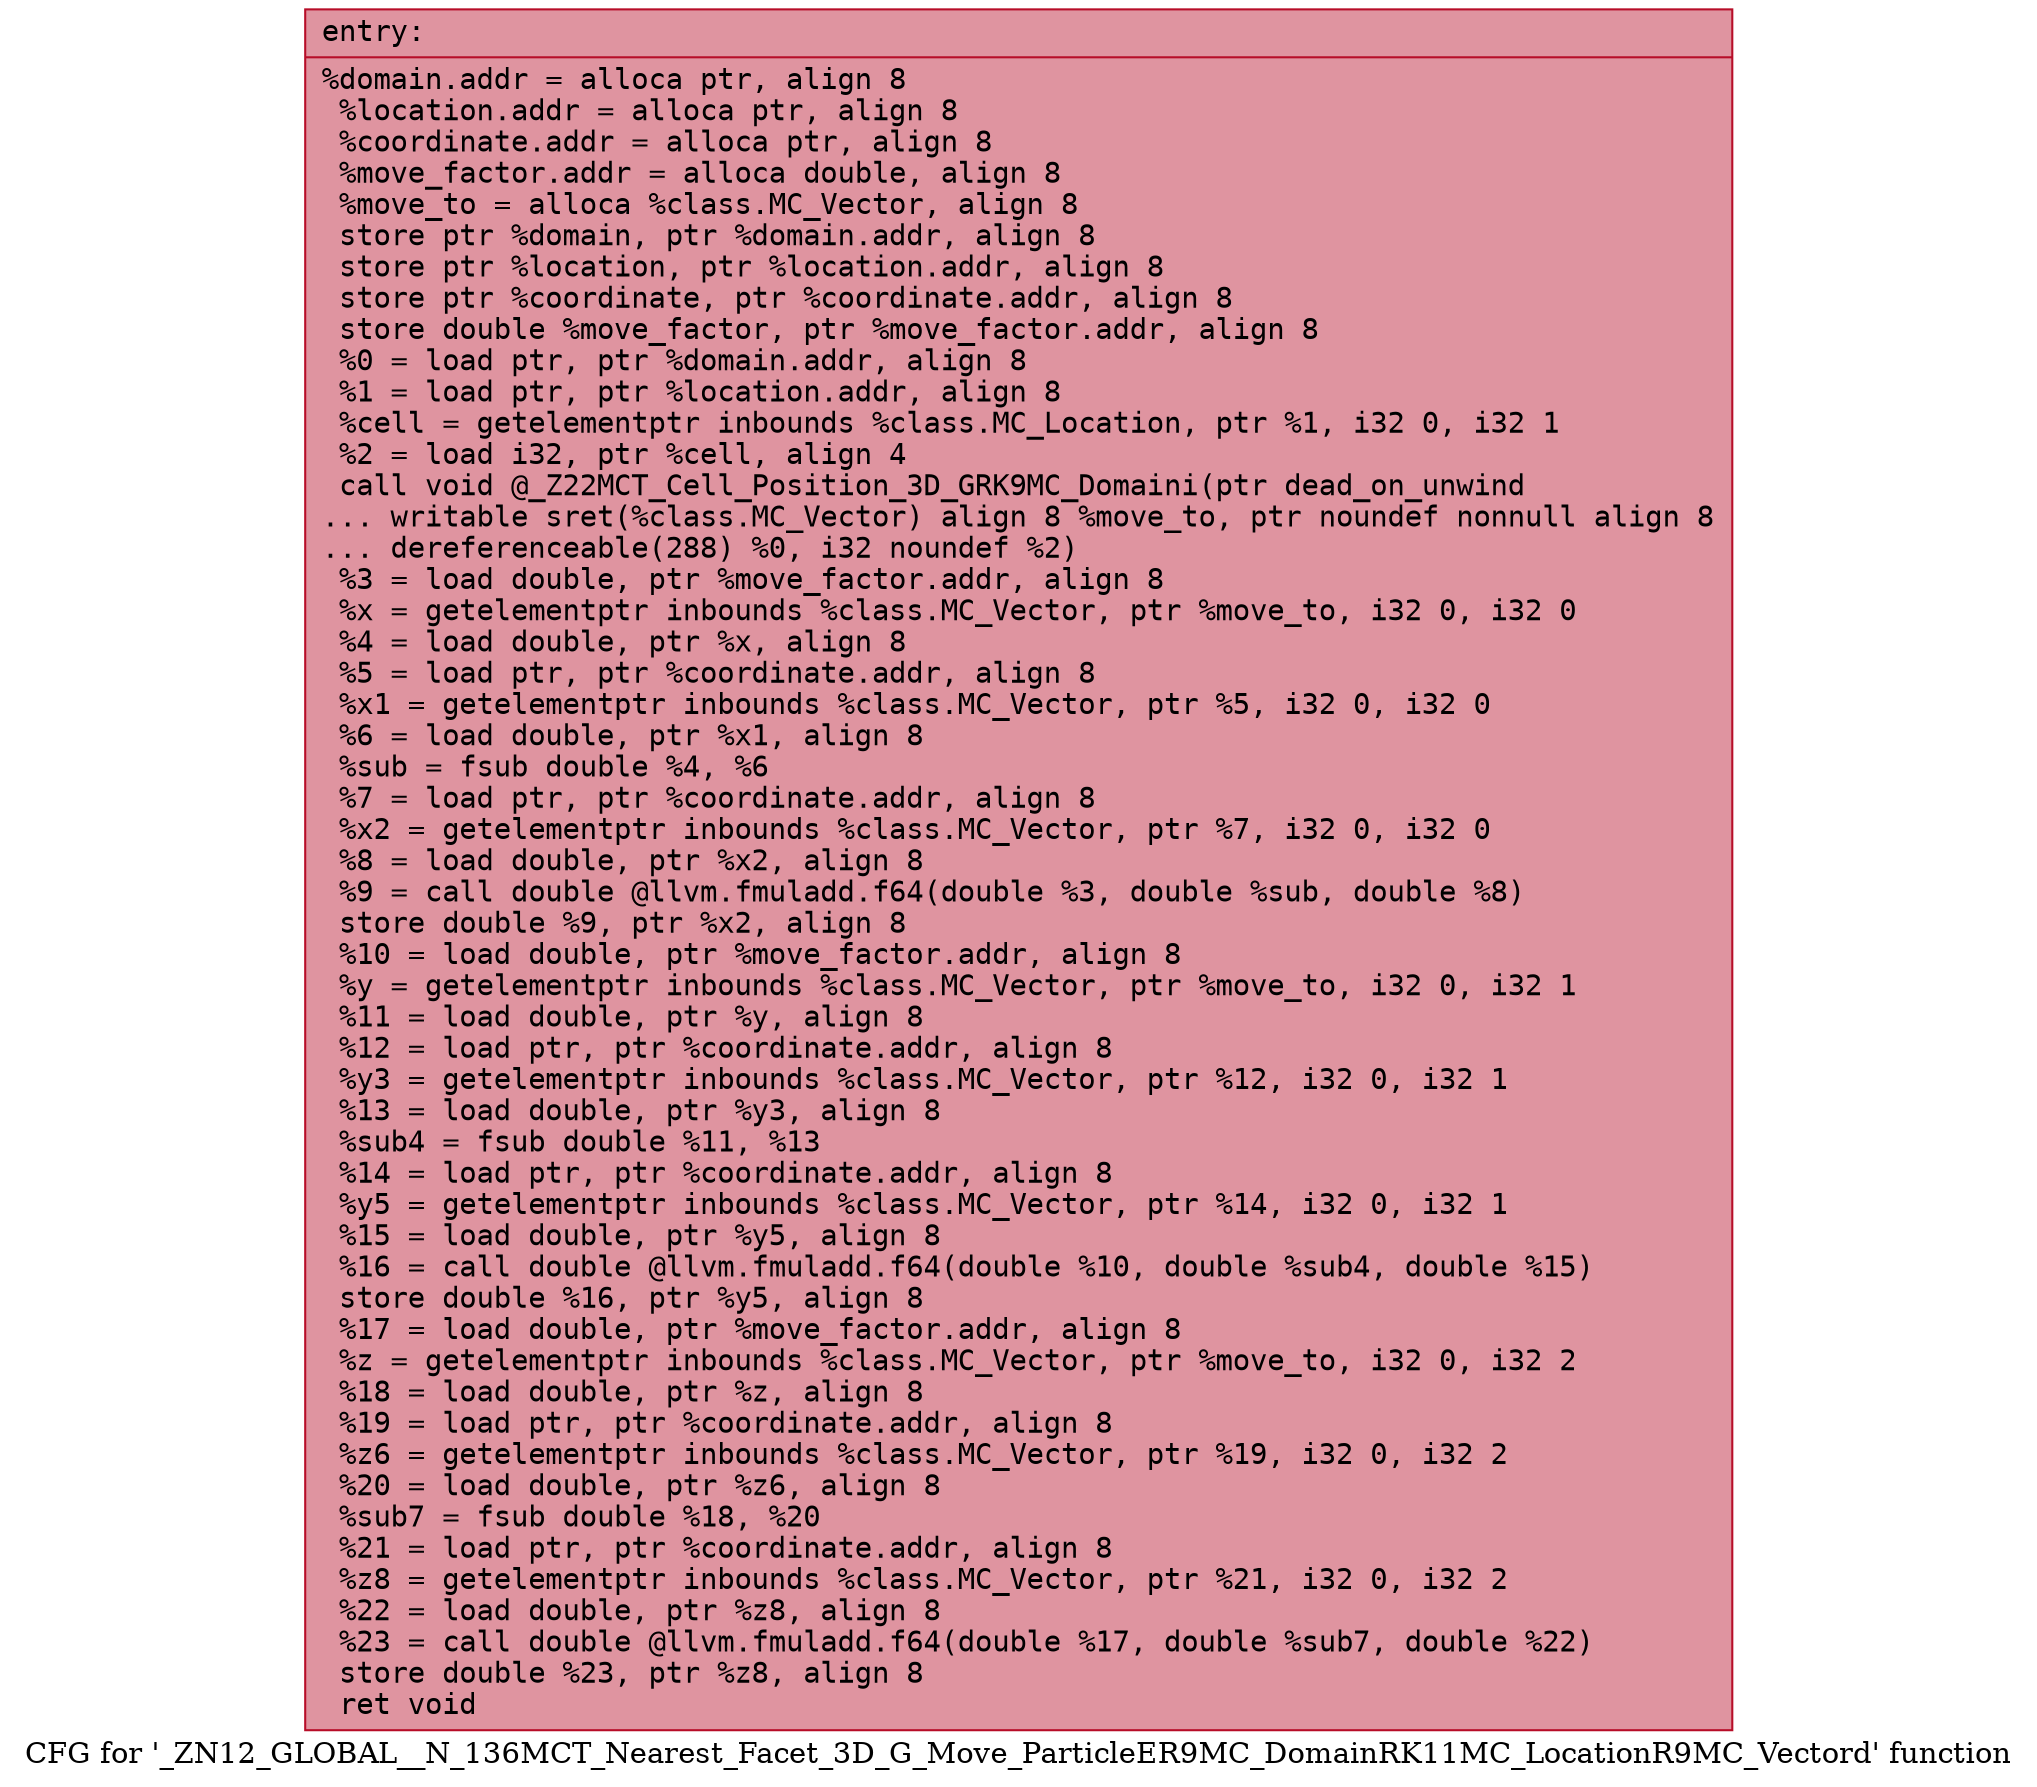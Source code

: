 digraph "CFG for '_ZN12_GLOBAL__N_136MCT_Nearest_Facet_3D_G_Move_ParticleER9MC_DomainRK11MC_LocationR9MC_Vectord' function" {
	label="CFG for '_ZN12_GLOBAL__N_136MCT_Nearest_Facet_3D_G_Move_ParticleER9MC_DomainRK11MC_LocationR9MC_Vectord' function";

	Node0x5579e71efec0 [shape=record,color="#b70d28ff", style=filled, fillcolor="#b70d2870" fontname="Courier",label="{entry:\l|  %domain.addr = alloca ptr, align 8\l  %location.addr = alloca ptr, align 8\l  %coordinate.addr = alloca ptr, align 8\l  %move_factor.addr = alloca double, align 8\l  %move_to = alloca %class.MC_Vector, align 8\l  store ptr %domain, ptr %domain.addr, align 8\l  store ptr %location, ptr %location.addr, align 8\l  store ptr %coordinate, ptr %coordinate.addr, align 8\l  store double %move_factor, ptr %move_factor.addr, align 8\l  %0 = load ptr, ptr %domain.addr, align 8\l  %1 = load ptr, ptr %location.addr, align 8\l  %cell = getelementptr inbounds %class.MC_Location, ptr %1, i32 0, i32 1\l  %2 = load i32, ptr %cell, align 4\l  call void @_Z22MCT_Cell_Position_3D_GRK9MC_Domaini(ptr dead_on_unwind\l... writable sret(%class.MC_Vector) align 8 %move_to, ptr noundef nonnull align 8\l... dereferenceable(288) %0, i32 noundef %2)\l  %3 = load double, ptr %move_factor.addr, align 8\l  %x = getelementptr inbounds %class.MC_Vector, ptr %move_to, i32 0, i32 0\l  %4 = load double, ptr %x, align 8\l  %5 = load ptr, ptr %coordinate.addr, align 8\l  %x1 = getelementptr inbounds %class.MC_Vector, ptr %5, i32 0, i32 0\l  %6 = load double, ptr %x1, align 8\l  %sub = fsub double %4, %6\l  %7 = load ptr, ptr %coordinate.addr, align 8\l  %x2 = getelementptr inbounds %class.MC_Vector, ptr %7, i32 0, i32 0\l  %8 = load double, ptr %x2, align 8\l  %9 = call double @llvm.fmuladd.f64(double %3, double %sub, double %8)\l  store double %9, ptr %x2, align 8\l  %10 = load double, ptr %move_factor.addr, align 8\l  %y = getelementptr inbounds %class.MC_Vector, ptr %move_to, i32 0, i32 1\l  %11 = load double, ptr %y, align 8\l  %12 = load ptr, ptr %coordinate.addr, align 8\l  %y3 = getelementptr inbounds %class.MC_Vector, ptr %12, i32 0, i32 1\l  %13 = load double, ptr %y3, align 8\l  %sub4 = fsub double %11, %13\l  %14 = load ptr, ptr %coordinate.addr, align 8\l  %y5 = getelementptr inbounds %class.MC_Vector, ptr %14, i32 0, i32 1\l  %15 = load double, ptr %y5, align 8\l  %16 = call double @llvm.fmuladd.f64(double %10, double %sub4, double %15)\l  store double %16, ptr %y5, align 8\l  %17 = load double, ptr %move_factor.addr, align 8\l  %z = getelementptr inbounds %class.MC_Vector, ptr %move_to, i32 0, i32 2\l  %18 = load double, ptr %z, align 8\l  %19 = load ptr, ptr %coordinate.addr, align 8\l  %z6 = getelementptr inbounds %class.MC_Vector, ptr %19, i32 0, i32 2\l  %20 = load double, ptr %z6, align 8\l  %sub7 = fsub double %18, %20\l  %21 = load ptr, ptr %coordinate.addr, align 8\l  %z8 = getelementptr inbounds %class.MC_Vector, ptr %21, i32 0, i32 2\l  %22 = load double, ptr %z8, align 8\l  %23 = call double @llvm.fmuladd.f64(double %17, double %sub7, double %22)\l  store double %23, ptr %z8, align 8\l  ret void\l}"];
}
